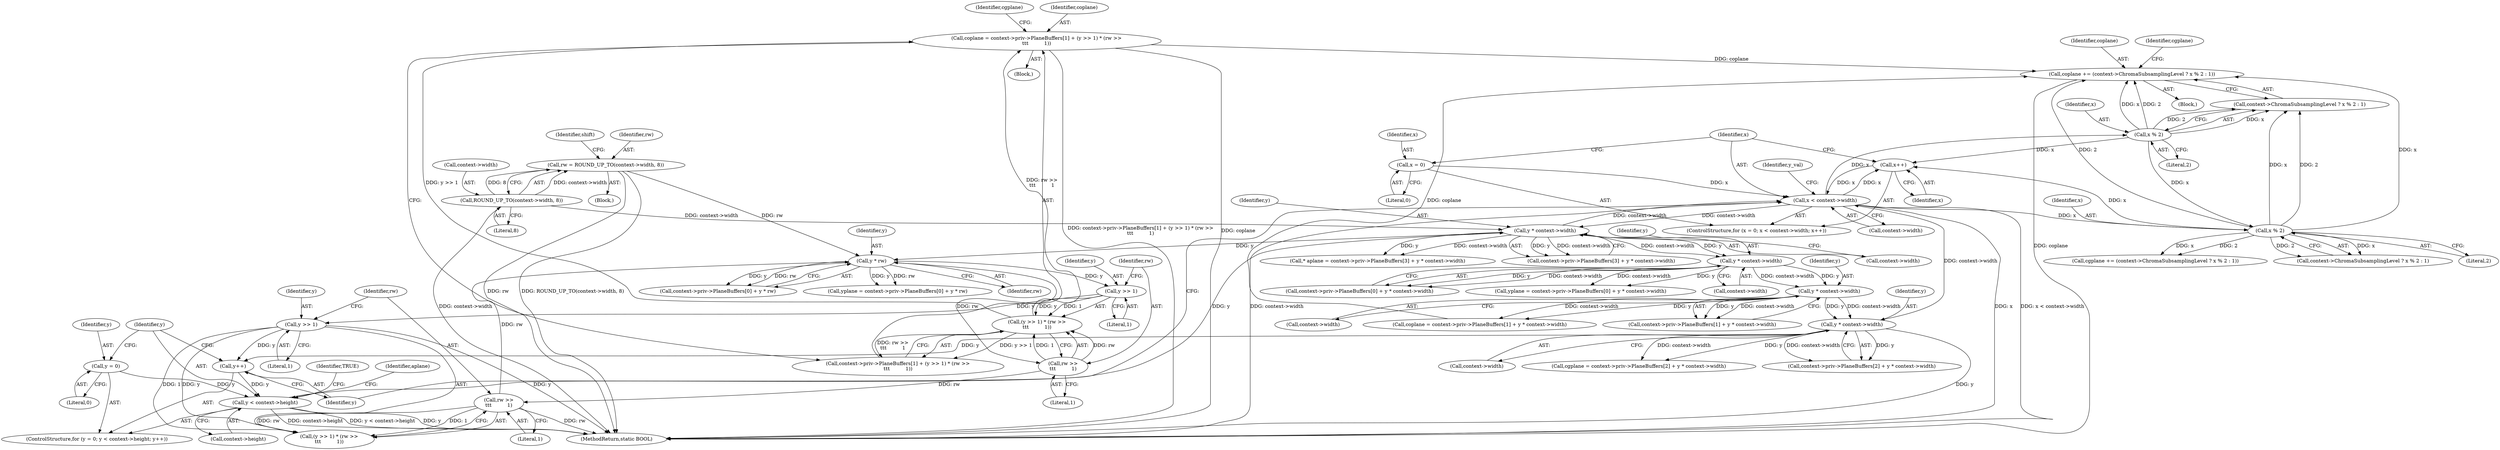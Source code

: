 digraph "0_FreeRDP_d1112c279bd1a327e8e4d0b5f371458bf2579659@pointer" {
"1000198" [label="(Call,coplane = context->priv->PlaneBuffers[1] + (y >> 1) * (rw >>\n\t\t\t          1))"];
"1000208" [label="(Call,(y >> 1) * (rw >>\n\t\t\t          1))"];
"1000209" [label="(Call,y >> 1)"];
"1000195" [label="(Call,y * rw)"];
"1000175" [label="(Call,y * context->width)"];
"1000153" [label="(Call,y < context->height)"];
"1000158" [label="(Call,y++)"];
"1000226" [label="(Call,y >> 1)"];
"1000274" [label="(Call,y * context->width)"];
"1000259" [label="(Call,y * context->width)"];
"1000244" [label="(Call,y * context->width)"];
"1000150" [label="(Call,y = 0)"];
"1000283" [label="(Call,x < context->width)"];
"1000288" [label="(Call,x++)"];
"1000393" [label="(Call,x % 2)"];
"1000403" [label="(Call,x % 2)"];
"1000280" [label="(Call,x = 0)"];
"1000127" [label="(Call,ROUND_UP_TO(context->width, 8))"];
"1000125" [label="(Call,rw = ROUND_UP_TO(context->width, 8))"];
"1000229" [label="(Call,rw >>\n\t\t\t          1)"];
"1000212" [label="(Call,rw >>\n\t\t\t          1)"];
"1000387" [label="(Call,coplane += (context->ChromaSubsamplingLevel ? x % 2 : 1))"];
"1000404" [label="(Identifier,x)"];
"1000246" [label="(Call,context->width)"];
"1000175" [label="(Call,y * context->width)"];
"1000244" [label="(Call,y * context->width)"];
"1000249" [label="(Call,coplane = context->priv->PlaneBuffers[1] + y * context->width)"];
"1000195" [label="(Call,y * rw)"];
"1000228" [label="(Literal,1)"];
"1000281" [label="(Identifier,x)"];
"1000282" [label="(Literal,0)"];
"1000153" [label="(Call,y < context->height)"];
"1000155" [label="(Call,context->height)"];
"1000251" [label="(Call,context->priv->PlaneBuffers[1] + y * context->width)"];
"1000266" [label="(Call,context->priv->PlaneBuffers[2] + y * context->width)"];
"1000177" [label="(Call,context->width)"];
"1000150" [label="(Call,y = 0)"];
"1000411" [label="(MethodReturn,static BOOL)"];
"1000216" [label="(Identifier,cgplane)"];
"1000280" [label="(Call,x = 0)"];
"1000198" [label="(Call,coplane = context->priv->PlaneBuffers[1] + (y >> 1) * (rw >>\n\t\t\t          1))"];
"1000394" [label="(Identifier,x)"];
"1000276" [label="(Call,context->width)"];
"1000212" [label="(Call,rw >>\n\t\t\t          1)"];
"1000236" [label="(Call,context->priv->PlaneBuffers[0] + y * context->width)"];
"1000393" [label="(Call,x % 2)"];
"1000166" [label="(Identifier,aplane)"];
"1000213" [label="(Identifier,rw)"];
"1000210" [label="(Identifier,y)"];
"1000226" [label="(Call,y >> 1)"];
"1000259" [label="(Call,y * context->width)"];
"1000405" [label="(Literal,2)"];
"1000261" [label="(Call,context->width)"];
"1000176" [label="(Identifier,y)"];
"1000284" [label="(Identifier,x)"];
"1000209" [label="(Call,y >> 1)"];
"1000275" [label="(Identifier,y)"];
"1000185" [label="(Call,yplane = context->priv->PlaneBuffers[0] + y * rw)"];
"1000260" [label="(Identifier,y)"];
"1000229" [label="(Call,rw >>\n\t\t\t          1)"];
"1000274" [label="(Call,y * context->width)"];
"1000128" [label="(Call,context->width)"];
"1000152" [label="(Literal,0)"];
"1000126" [label="(Identifier,rw)"];
"1000199" [label="(Identifier,coplane)"];
"1000158" [label="(Call,y++)"];
"1000214" [label="(Literal,1)"];
"1000285" [label="(Call,context->width)"];
"1000234" [label="(Call,yplane = context->priv->PlaneBuffers[0] + y * context->width)"];
"1000279" [label="(ControlStructure,for (x = 0; x < context->width; x++))"];
"1000154" [label="(Identifier,y)"];
"1000283" [label="(Call,x < context->width)"];
"1000110" [label="(Block,)"];
"1000387" [label="(Call,coplane += (context->ChromaSubsamplingLevel ? x % 2 : 1))"];
"1000395" [label="(Literal,2)"];
"1000151" [label="(Identifier,y)"];
"1000397" [label="(Call,cgplane += (context->ChromaSubsamplingLevel ? x % 2 : 1))"];
"1000165" [label="(Call,* aplane = context->priv->PlaneBuffers[3] + y * context->width)"];
"1000211" [label="(Literal,1)"];
"1000197" [label="(Identifier,rw)"];
"1000149" [label="(ControlStructure,for (y = 0; y < context->height; y++))"];
"1000187" [label="(Call,context->priv->PlaneBuffers[0] + y * rw)"];
"1000196" [label="(Identifier,y)"];
"1000225" [label="(Call,(y >> 1) * (rw >>\n\t\t\t          1))"];
"1000231" [label="(Literal,1)"];
"1000167" [label="(Call,context->priv->PlaneBuffers[3] + y * context->width)"];
"1000127" [label="(Call,ROUND_UP_TO(context->width, 8))"];
"1000289" [label="(Identifier,x)"];
"1000403" [label="(Call,x % 2)"];
"1000399" [label="(Call,context->ChromaSubsamplingLevel ? x % 2 : 1)"];
"1000200" [label="(Call,context->priv->PlaneBuffers[1] + (y >> 1) * (rw >>\n\t\t\t          1))"];
"1000227" [label="(Identifier,y)"];
"1000131" [label="(Literal,8)"];
"1000290" [label="(Block,)"];
"1000133" [label="(Identifier,shift)"];
"1000230" [label="(Identifier,rw)"];
"1000184" [label="(Block,)"];
"1000398" [label="(Identifier,cgplane)"];
"1000125" [label="(Call,rw = ROUND_UP_TO(context->width, 8))"];
"1000288" [label="(Call,x++)"];
"1000410" [label="(Identifier,TRUE)"];
"1000264" [label="(Call,cgplane = context->priv->PlaneBuffers[2] + y * context->width)"];
"1000388" [label="(Identifier,coplane)"];
"1000159" [label="(Identifier,y)"];
"1000389" [label="(Call,context->ChromaSubsamplingLevel ? x % 2 : 1)"];
"1000245" [label="(Identifier,y)"];
"1000208" [label="(Call,(y >> 1) * (rw >>\n\t\t\t          1))"];
"1000293" [label="(Identifier,y_val)"];
"1000198" -> "1000184"  [label="AST: "];
"1000198" -> "1000200"  [label="CFG: "];
"1000199" -> "1000198"  [label="AST: "];
"1000200" -> "1000198"  [label="AST: "];
"1000216" -> "1000198"  [label="CFG: "];
"1000198" -> "1000411"  [label="DDG: context->priv->PlaneBuffers[1] + (y >> 1) * (rw >>\n\t\t\t          1)"];
"1000198" -> "1000411"  [label="DDG: coplane"];
"1000208" -> "1000198"  [label="DDG: y >> 1"];
"1000208" -> "1000198"  [label="DDG: rw >>\n\t\t\t          1"];
"1000198" -> "1000387"  [label="DDG: coplane"];
"1000208" -> "1000200"  [label="AST: "];
"1000208" -> "1000212"  [label="CFG: "];
"1000209" -> "1000208"  [label="AST: "];
"1000212" -> "1000208"  [label="AST: "];
"1000200" -> "1000208"  [label="CFG: "];
"1000208" -> "1000200"  [label="DDG: y >> 1"];
"1000208" -> "1000200"  [label="DDG: rw >>\n\t\t\t          1"];
"1000209" -> "1000208"  [label="DDG: y"];
"1000209" -> "1000208"  [label="DDG: 1"];
"1000212" -> "1000208"  [label="DDG: rw"];
"1000212" -> "1000208"  [label="DDG: 1"];
"1000209" -> "1000211"  [label="CFG: "];
"1000210" -> "1000209"  [label="AST: "];
"1000211" -> "1000209"  [label="AST: "];
"1000213" -> "1000209"  [label="CFG: "];
"1000195" -> "1000209"  [label="DDG: y"];
"1000209" -> "1000226"  [label="DDG: y"];
"1000195" -> "1000187"  [label="AST: "];
"1000195" -> "1000197"  [label="CFG: "];
"1000196" -> "1000195"  [label="AST: "];
"1000197" -> "1000195"  [label="AST: "];
"1000187" -> "1000195"  [label="CFG: "];
"1000195" -> "1000185"  [label="DDG: y"];
"1000195" -> "1000185"  [label="DDG: rw"];
"1000195" -> "1000187"  [label="DDG: y"];
"1000195" -> "1000187"  [label="DDG: rw"];
"1000175" -> "1000195"  [label="DDG: y"];
"1000125" -> "1000195"  [label="DDG: rw"];
"1000229" -> "1000195"  [label="DDG: rw"];
"1000195" -> "1000212"  [label="DDG: rw"];
"1000175" -> "1000167"  [label="AST: "];
"1000175" -> "1000177"  [label="CFG: "];
"1000176" -> "1000175"  [label="AST: "];
"1000177" -> "1000175"  [label="AST: "];
"1000167" -> "1000175"  [label="CFG: "];
"1000175" -> "1000165"  [label="DDG: y"];
"1000175" -> "1000165"  [label="DDG: context->width"];
"1000175" -> "1000167"  [label="DDG: y"];
"1000175" -> "1000167"  [label="DDG: context->width"];
"1000153" -> "1000175"  [label="DDG: y"];
"1000283" -> "1000175"  [label="DDG: context->width"];
"1000127" -> "1000175"  [label="DDG: context->width"];
"1000175" -> "1000244"  [label="DDG: y"];
"1000175" -> "1000244"  [label="DDG: context->width"];
"1000175" -> "1000283"  [label="DDG: context->width"];
"1000153" -> "1000149"  [label="AST: "];
"1000153" -> "1000155"  [label="CFG: "];
"1000154" -> "1000153"  [label="AST: "];
"1000155" -> "1000153"  [label="AST: "];
"1000166" -> "1000153"  [label="CFG: "];
"1000410" -> "1000153"  [label="CFG: "];
"1000153" -> "1000411"  [label="DDG: y"];
"1000153" -> "1000411"  [label="DDG: context->height"];
"1000153" -> "1000411"  [label="DDG: y < context->height"];
"1000158" -> "1000153"  [label="DDG: y"];
"1000150" -> "1000153"  [label="DDG: y"];
"1000158" -> "1000149"  [label="AST: "];
"1000158" -> "1000159"  [label="CFG: "];
"1000159" -> "1000158"  [label="AST: "];
"1000154" -> "1000158"  [label="CFG: "];
"1000226" -> "1000158"  [label="DDG: y"];
"1000274" -> "1000158"  [label="DDG: y"];
"1000226" -> "1000225"  [label="AST: "];
"1000226" -> "1000228"  [label="CFG: "];
"1000227" -> "1000226"  [label="AST: "];
"1000228" -> "1000226"  [label="AST: "];
"1000230" -> "1000226"  [label="CFG: "];
"1000226" -> "1000411"  [label="DDG: y"];
"1000226" -> "1000225"  [label="DDG: y"];
"1000226" -> "1000225"  [label="DDG: 1"];
"1000274" -> "1000266"  [label="AST: "];
"1000274" -> "1000276"  [label="CFG: "];
"1000275" -> "1000274"  [label="AST: "];
"1000276" -> "1000274"  [label="AST: "];
"1000266" -> "1000274"  [label="CFG: "];
"1000274" -> "1000411"  [label="DDG: y"];
"1000274" -> "1000264"  [label="DDG: y"];
"1000274" -> "1000264"  [label="DDG: context->width"];
"1000274" -> "1000266"  [label="DDG: y"];
"1000274" -> "1000266"  [label="DDG: context->width"];
"1000259" -> "1000274"  [label="DDG: y"];
"1000259" -> "1000274"  [label="DDG: context->width"];
"1000274" -> "1000283"  [label="DDG: context->width"];
"1000259" -> "1000251"  [label="AST: "];
"1000259" -> "1000261"  [label="CFG: "];
"1000260" -> "1000259"  [label="AST: "];
"1000261" -> "1000259"  [label="AST: "];
"1000251" -> "1000259"  [label="CFG: "];
"1000259" -> "1000249"  [label="DDG: y"];
"1000259" -> "1000249"  [label="DDG: context->width"];
"1000259" -> "1000251"  [label="DDG: y"];
"1000259" -> "1000251"  [label="DDG: context->width"];
"1000244" -> "1000259"  [label="DDG: y"];
"1000244" -> "1000259"  [label="DDG: context->width"];
"1000244" -> "1000236"  [label="AST: "];
"1000244" -> "1000246"  [label="CFG: "];
"1000245" -> "1000244"  [label="AST: "];
"1000246" -> "1000244"  [label="AST: "];
"1000236" -> "1000244"  [label="CFG: "];
"1000244" -> "1000234"  [label="DDG: y"];
"1000244" -> "1000234"  [label="DDG: context->width"];
"1000244" -> "1000236"  [label="DDG: y"];
"1000244" -> "1000236"  [label="DDG: context->width"];
"1000150" -> "1000149"  [label="AST: "];
"1000150" -> "1000152"  [label="CFG: "];
"1000151" -> "1000150"  [label="AST: "];
"1000152" -> "1000150"  [label="AST: "];
"1000154" -> "1000150"  [label="CFG: "];
"1000283" -> "1000279"  [label="AST: "];
"1000283" -> "1000285"  [label="CFG: "];
"1000284" -> "1000283"  [label="AST: "];
"1000285" -> "1000283"  [label="AST: "];
"1000293" -> "1000283"  [label="CFG: "];
"1000159" -> "1000283"  [label="CFG: "];
"1000283" -> "1000411"  [label="DDG: context->width"];
"1000283" -> "1000411"  [label="DDG: x"];
"1000283" -> "1000411"  [label="DDG: x < context->width"];
"1000288" -> "1000283"  [label="DDG: x"];
"1000280" -> "1000283"  [label="DDG: x"];
"1000283" -> "1000288"  [label="DDG: x"];
"1000283" -> "1000393"  [label="DDG: x"];
"1000283" -> "1000403"  [label="DDG: x"];
"1000288" -> "1000279"  [label="AST: "];
"1000288" -> "1000289"  [label="CFG: "];
"1000289" -> "1000288"  [label="AST: "];
"1000284" -> "1000288"  [label="CFG: "];
"1000393" -> "1000288"  [label="DDG: x"];
"1000403" -> "1000288"  [label="DDG: x"];
"1000393" -> "1000389"  [label="AST: "];
"1000393" -> "1000395"  [label="CFG: "];
"1000394" -> "1000393"  [label="AST: "];
"1000395" -> "1000393"  [label="AST: "];
"1000389" -> "1000393"  [label="CFG: "];
"1000393" -> "1000387"  [label="DDG: x"];
"1000393" -> "1000387"  [label="DDG: 2"];
"1000393" -> "1000389"  [label="DDG: x"];
"1000393" -> "1000389"  [label="DDG: 2"];
"1000393" -> "1000403"  [label="DDG: x"];
"1000403" -> "1000399"  [label="AST: "];
"1000403" -> "1000405"  [label="CFG: "];
"1000404" -> "1000403"  [label="AST: "];
"1000405" -> "1000403"  [label="AST: "];
"1000399" -> "1000403"  [label="CFG: "];
"1000403" -> "1000387"  [label="DDG: x"];
"1000403" -> "1000387"  [label="DDG: 2"];
"1000403" -> "1000389"  [label="DDG: x"];
"1000403" -> "1000389"  [label="DDG: 2"];
"1000403" -> "1000397"  [label="DDG: x"];
"1000403" -> "1000397"  [label="DDG: 2"];
"1000403" -> "1000399"  [label="DDG: x"];
"1000403" -> "1000399"  [label="DDG: 2"];
"1000280" -> "1000279"  [label="AST: "];
"1000280" -> "1000282"  [label="CFG: "];
"1000281" -> "1000280"  [label="AST: "];
"1000282" -> "1000280"  [label="AST: "];
"1000284" -> "1000280"  [label="CFG: "];
"1000127" -> "1000125"  [label="AST: "];
"1000127" -> "1000131"  [label="CFG: "];
"1000128" -> "1000127"  [label="AST: "];
"1000131" -> "1000127"  [label="AST: "];
"1000125" -> "1000127"  [label="CFG: "];
"1000127" -> "1000411"  [label="DDG: context->width"];
"1000127" -> "1000125"  [label="DDG: context->width"];
"1000127" -> "1000125"  [label="DDG: 8"];
"1000125" -> "1000110"  [label="AST: "];
"1000126" -> "1000125"  [label="AST: "];
"1000133" -> "1000125"  [label="CFG: "];
"1000125" -> "1000411"  [label="DDG: rw"];
"1000125" -> "1000411"  [label="DDG: ROUND_UP_TO(context->width, 8)"];
"1000229" -> "1000225"  [label="AST: "];
"1000229" -> "1000231"  [label="CFG: "];
"1000230" -> "1000229"  [label="AST: "];
"1000231" -> "1000229"  [label="AST: "];
"1000225" -> "1000229"  [label="CFG: "];
"1000229" -> "1000411"  [label="DDG: rw"];
"1000229" -> "1000225"  [label="DDG: rw"];
"1000229" -> "1000225"  [label="DDG: 1"];
"1000212" -> "1000229"  [label="DDG: rw"];
"1000212" -> "1000214"  [label="CFG: "];
"1000213" -> "1000212"  [label="AST: "];
"1000214" -> "1000212"  [label="AST: "];
"1000387" -> "1000290"  [label="AST: "];
"1000387" -> "1000389"  [label="CFG: "];
"1000388" -> "1000387"  [label="AST: "];
"1000389" -> "1000387"  [label="AST: "];
"1000398" -> "1000387"  [label="CFG: "];
"1000387" -> "1000411"  [label="DDG: coplane"];
"1000249" -> "1000387"  [label="DDG: coplane"];
}
